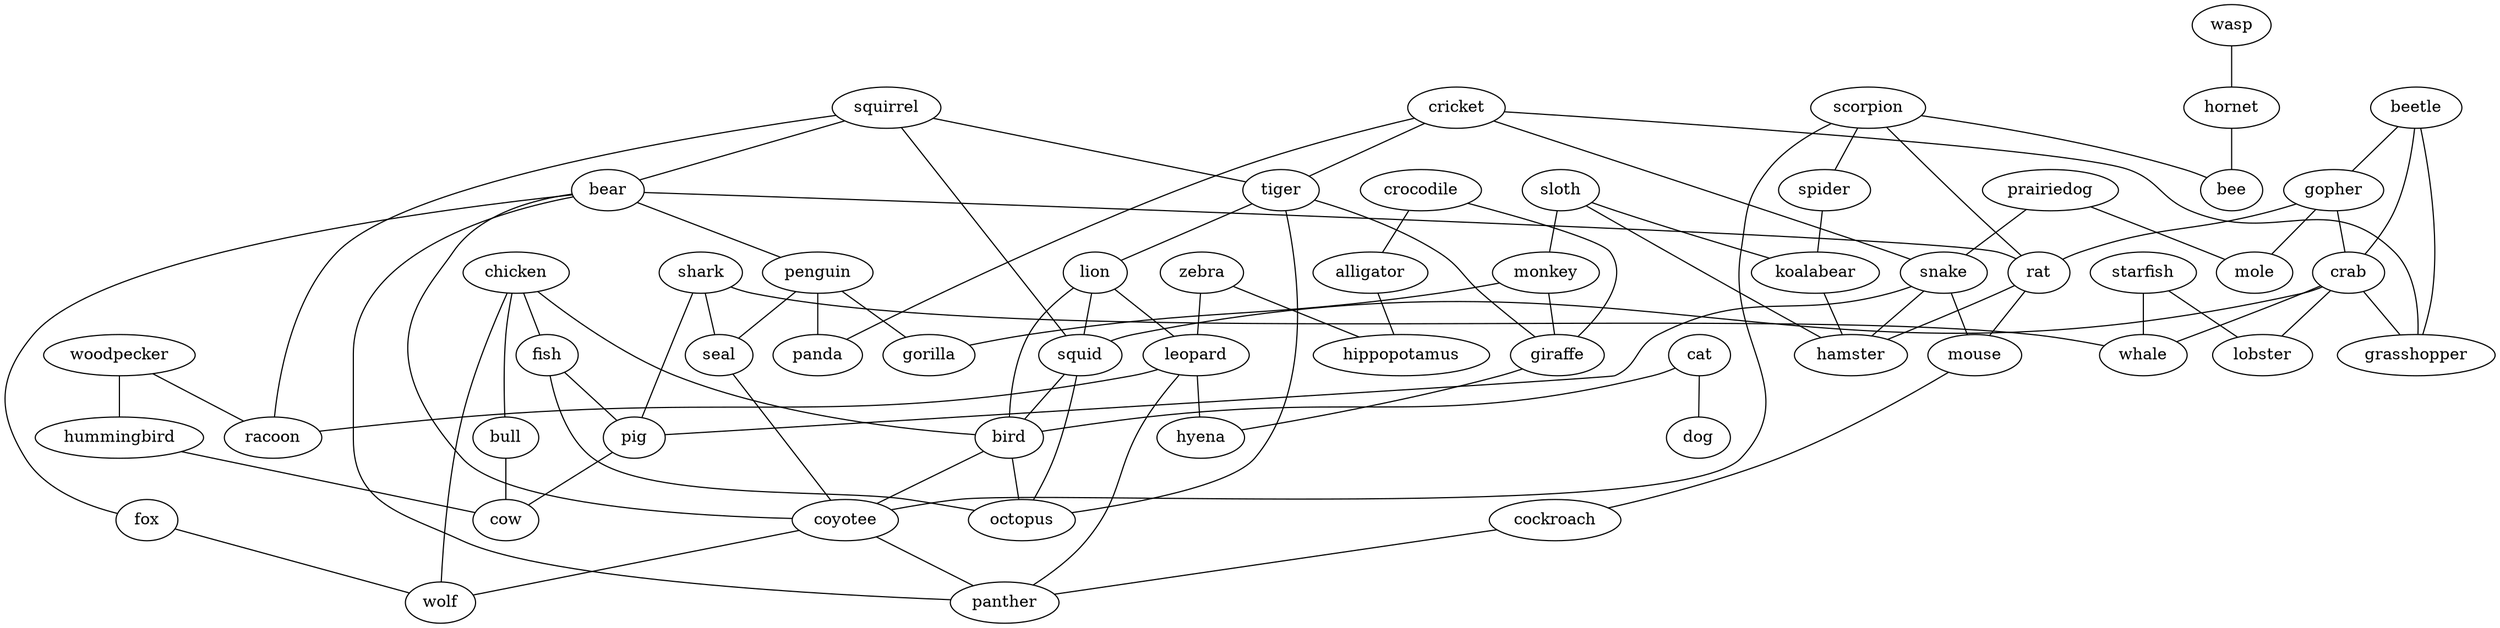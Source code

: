 strict graph  {
	sloth -- monkey	 [weight=1];
	sloth -- koalabear	 [weight=1];
	sloth -- hamster	 [weight=1];
	wasp -- hornet	 [weight=1];
	beetle -- gopher	 [weight=1];
	beetle -- crab	 [weight=1];
	beetle -- grasshopper	 [weight=1];
	gopher -- crab	 [weight=1];
	gopher -- rat	 [weight=1];
	gopher -- mole	 [weight=1];
	crocodile -- alligator	 [weight=1];
	crocodile -- giraffe	 [weight=1];
	prairiedog -- snake	 [weight=1];
	prairiedog -- mole	 [weight=1];
	chicken -- bull	 [weight=1];
	chicken -- fish	 [weight=1];
	chicken -- bird	 [weight=1];
	chicken -- wolf	 [weight=1];
	crab -- grasshopper	 [weight=1];
	crab -- squid	 [weight=1];
	crab -- lobster	 [weight=1];
	crab -- whale	 [weight=1];
	monkey -- giraffe	 [weight=1];
	monkey -- gorilla	 [weight=1];
	alligator -- hippopotamus	 [weight=1];
	scorpion -- spider	 [weight=1];
	scorpion -- rat	 [weight=1];
	scorpion -- coyotee	 [weight=1];
	scorpion -- bee	 [weight=1];
	cricket -- grasshopper	 [weight=1];
	cricket -- tiger	 [weight=1];
	cricket -- snake	 [weight=1];
	cricket -- panda	 [weight=1];
	squirrel -- bear	 [weight=1];
	squirrel -- tiger	 [weight=1];
	squirrel -- squid	 [weight=1];
	squirrel -- racoon	 [weight=1];
	starfish -- lobster	 [weight=1];
	starfish -- whale	 [weight=1];
	bear -- penguin	 [weight=1];
	bear -- rat	 [weight=1];
	bear -- fox	 [weight=1];
	bear -- coyotee	 [weight=1];
	bear -- panther	 [weight=1];
	tiger -- giraffe	 [weight=1];
	tiger -- lion	 [weight=1];
	tiger -- octopus	 [weight=1];
	giraffe -- hyena	 [weight=1];
	snake -- pig	 [weight=1];
	snake -- mouse	 [weight=1];
	snake -- hamster	 [weight=1];
	bull -- cow	 [weight=1];
	penguin -- seal	 [weight=1];
	penguin -- panda	 [weight=1];
	penguin -- gorilla	 [weight=1];
	lion -- squid	 [weight=1];
	lion -- bird	 [weight=1];
	lion -- leopard	 [weight=1];
	cat -- bird	 [weight=1];
	cat -- dog	 [weight=1];
	hornet -- bee	 [weight=1];
	shark -- pig	 [weight=1];
	shark -- seal	 [weight=1];
	shark -- whale	 [weight=1];
	fish -- pig	 [weight=1];
	fish -- octopus	 [weight=1];
	squid -- bird	 [weight=1];
	squid -- octopus	 [weight=1];
	spider -- koalabear	 [weight=1];
	pig -- cow	 [weight=1];
	rat -- mouse	 [weight=1];
	rat -- hamster	 [weight=1];
	zebra -- hippopotamus	 [weight=1];
	zebra -- leopard	 [weight=1];
	seal -- coyotee	 [weight=1];
	woodpecker -- hummingbird	 [weight=1];
	woodpecker -- racoon	 [weight=1];
	mouse -- cockroach	 [weight=1];
	fox -- wolf	 [weight=1];
	bird -- coyotee	 [weight=1];
	bird -- octopus	 [weight=1];
	coyotee -- panther	 [weight=1];
	coyotee -- wolf	 [weight=1];
	leopard -- racoon	 [weight=1];
	leopard -- panther	 [weight=1];
	leopard -- hyena	 [weight=1];
	cockroach -- panther	 [weight=1];
	hummingbird -- cow	 [weight=1];
	koalabear -- hamster	 [weight=1];
}
